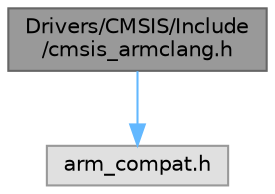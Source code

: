 digraph "Drivers/CMSIS/Include/cmsis_armclang.h"
{
 // LATEX_PDF_SIZE
  bgcolor="transparent";
  edge [fontname=Helvetica,fontsize=10,labelfontname=Helvetica,labelfontsize=10];
  node [fontname=Helvetica,fontsize=10,shape=box,height=0.2,width=0.4];
  Node1 [label="Drivers/CMSIS/Include\l/cmsis_armclang.h",height=0.2,width=0.4,color="gray40", fillcolor="grey60", style="filled", fontcolor="black",tooltip="CMSIS compiler armclang (Arm Compiler 6) header file."];
  Node1 -> Node2 [color="steelblue1",style="solid"];
  Node2 [label="arm_compat.h",height=0.2,width=0.4,color="grey60", fillcolor="#E0E0E0", style="filled",tooltip=" "];
}
